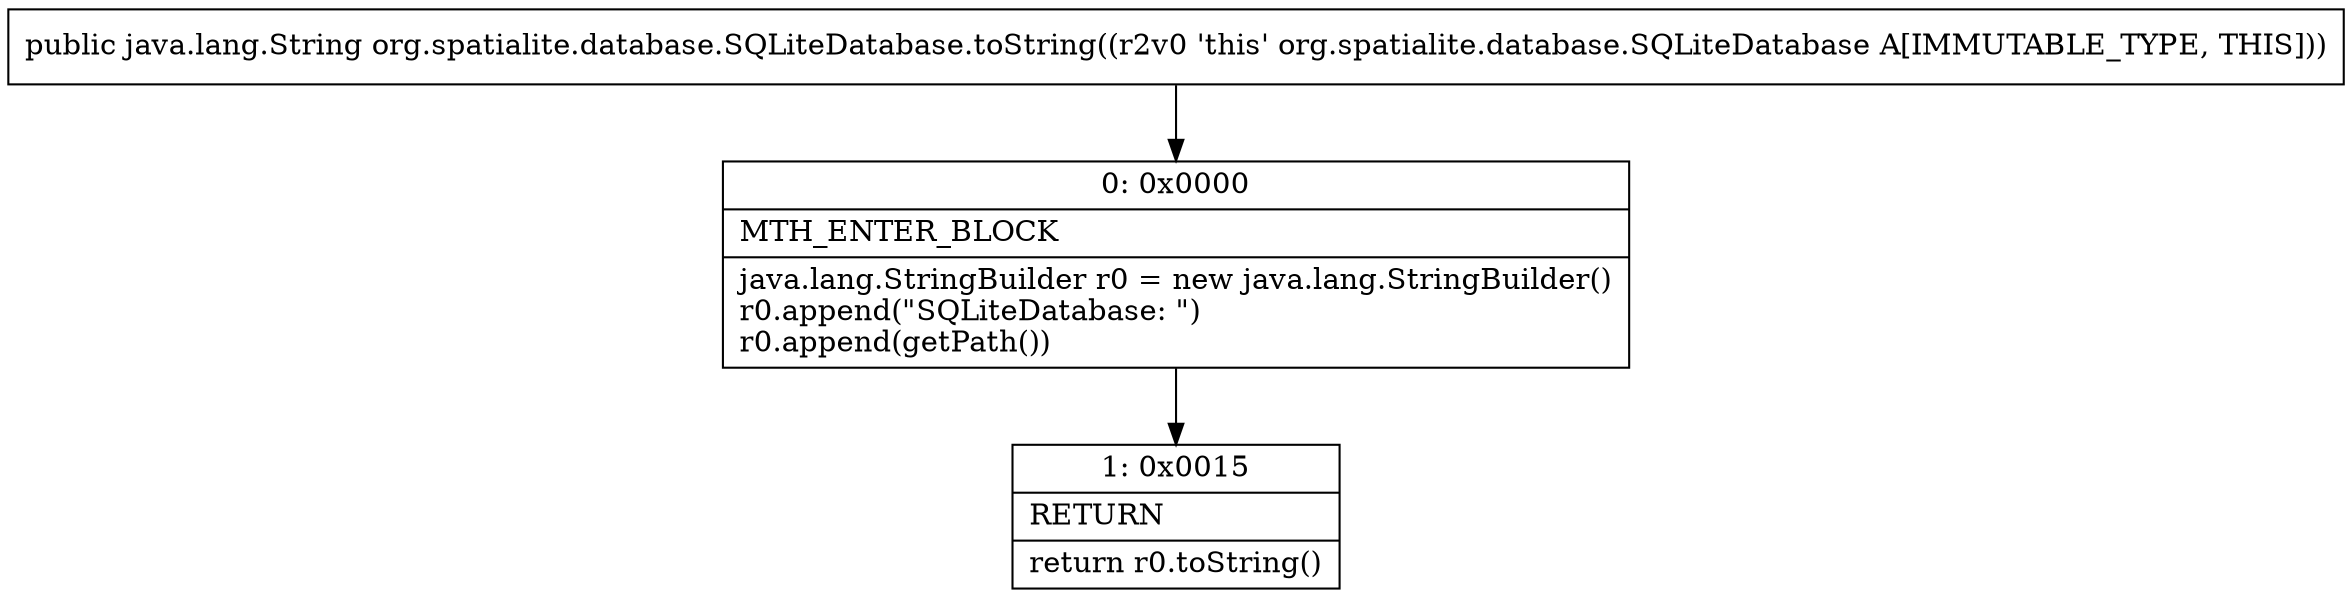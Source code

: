 digraph "CFG fororg.spatialite.database.SQLiteDatabase.toString()Ljava\/lang\/String;" {
Node_0 [shape=record,label="{0\:\ 0x0000|MTH_ENTER_BLOCK\l|java.lang.StringBuilder r0 = new java.lang.StringBuilder()\lr0.append(\"SQLiteDatabase: \")\lr0.append(getPath())\l}"];
Node_1 [shape=record,label="{1\:\ 0x0015|RETURN\l|return r0.toString()\l}"];
MethodNode[shape=record,label="{public java.lang.String org.spatialite.database.SQLiteDatabase.toString((r2v0 'this' org.spatialite.database.SQLiteDatabase A[IMMUTABLE_TYPE, THIS])) }"];
MethodNode -> Node_0;
Node_0 -> Node_1;
}

